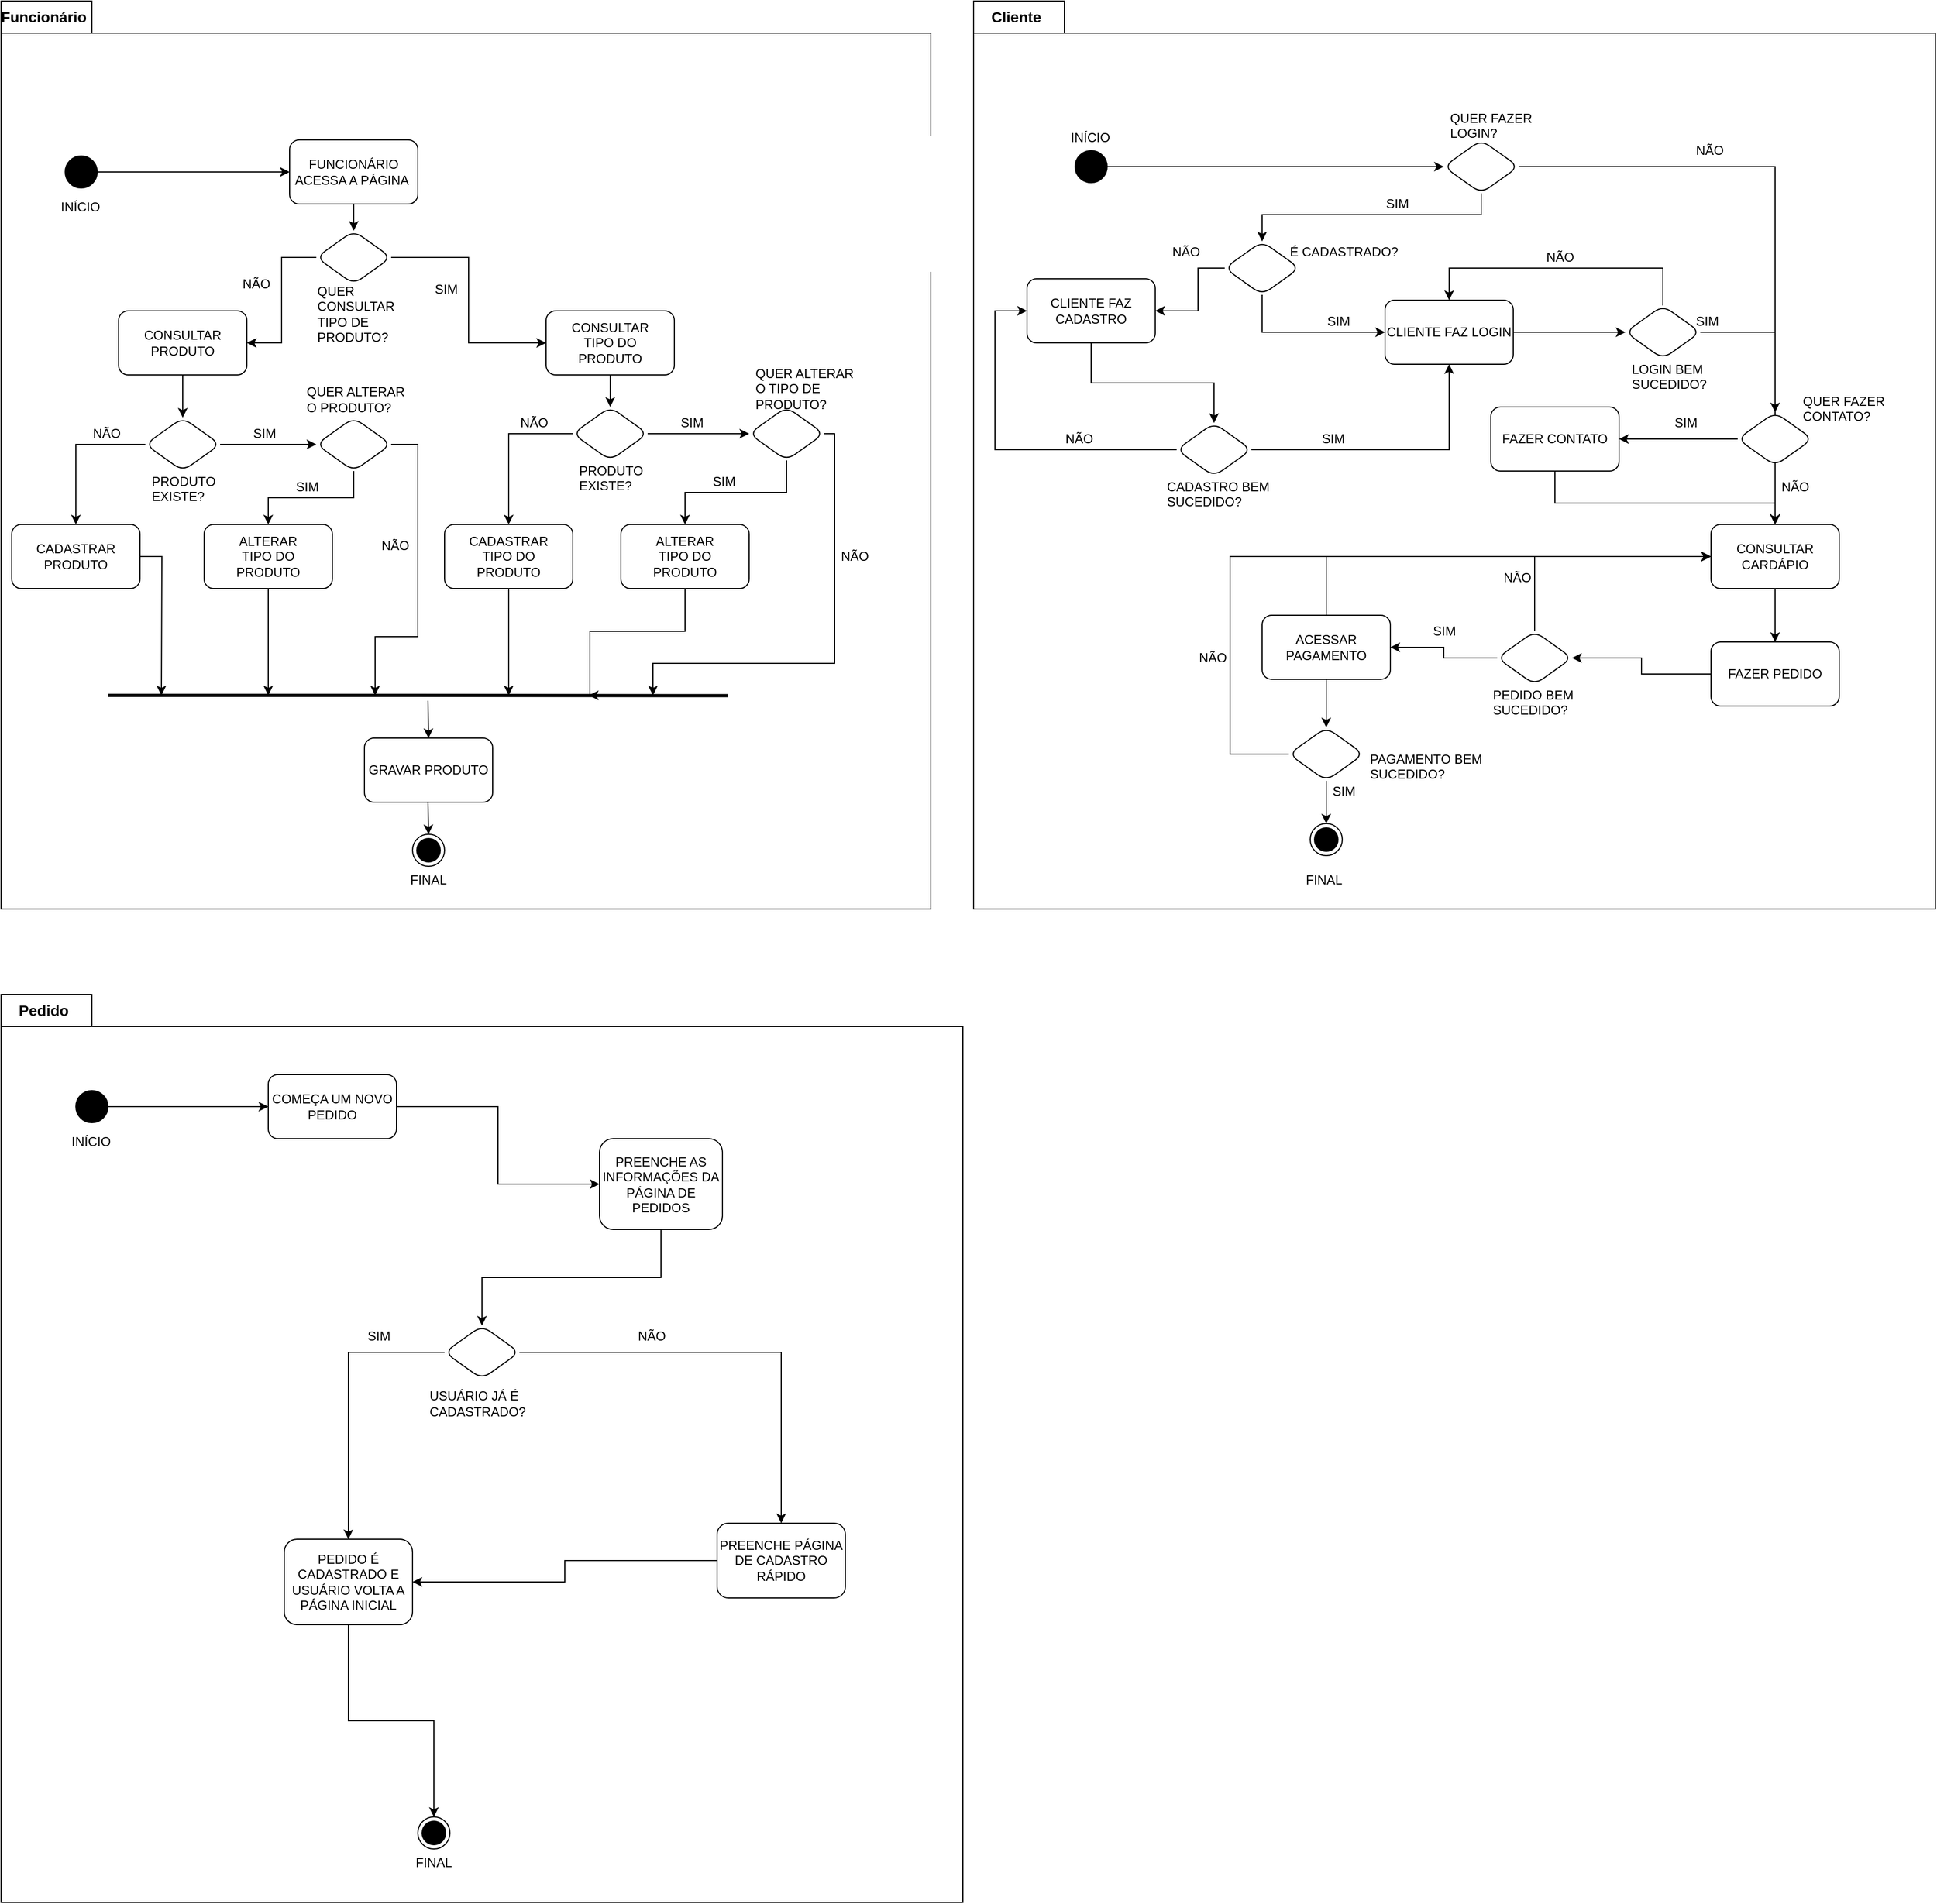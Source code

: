 <mxfile version="21.7.5" type="github">
  <diagram name="Página-1" id="VCBnbAxDG6qYa0xFtTjj">
    <mxGraphModel dx="2620" dy="1138" grid="1" gridSize="10" guides="1" tooltips="1" connect="1" arrows="1" fold="1" page="1" pageScale="1" pageWidth="827" pageHeight="1169" math="0" shadow="0">
      <root>
        <mxCell id="0" />
        <mxCell id="1" parent="0" />
        <mxCell id="nkVHdqA7vqXemqnChmF6-2" value="" style="shape=folder;fontStyle=1;tabWidth=80;tabHeight=30;tabPosition=left;html=1;boundedLbl=1;whiteSpace=wrap;" parent="1" vertex="1">
          <mxGeometry x="-820" y="10" width="870" height="850" as="geometry" />
        </mxCell>
        <mxCell id="clQKY3i6xso6ofaXY0z9-121" style="edgeStyle=orthogonalEdgeStyle;rounded=0;orthogonalLoop=1;jettySize=auto;html=1;entryX=0.5;entryY=0;entryDx=0;entryDy=0;" parent="1" source="nkVHdqA7vqXemqnChmF6-1" target="clQKY3i6xso6ofaXY0z9-76" edge="1">
          <mxGeometry relative="1" as="geometry" />
        </mxCell>
        <mxCell id="nkVHdqA7vqXemqnChmF6-1" value="FUNCIONÁRIO ACESSA A PÁGINA&amp;nbsp;" style="rounded=1;whiteSpace=wrap;html=1;" parent="1" vertex="1">
          <mxGeometry x="-550" y="140" width="120" height="60" as="geometry" />
        </mxCell>
        <mxCell id="clQKY3i6xso6ofaXY0z9-120" style="edgeStyle=orthogonalEdgeStyle;rounded=0;orthogonalLoop=1;jettySize=auto;html=1;entryX=0;entryY=0.5;entryDx=0;entryDy=0;" parent="1" source="nkVHdqA7vqXemqnChmF6-7" target="nkVHdqA7vqXemqnChmF6-1" edge="1">
          <mxGeometry relative="1" as="geometry" />
        </mxCell>
        <object label="" Início="" id="nkVHdqA7vqXemqnChmF6-7">
          <mxCell style="ellipse;fillColor=strokeColor;html=1;" parent="1" vertex="1">
            <mxGeometry x="-760" y="155" width="30" height="30" as="geometry" />
          </mxCell>
        </object>
        <mxCell id="clQKY3i6xso6ofaXY0z9-116" style="edgeStyle=orthogonalEdgeStyle;rounded=0;orthogonalLoop=1;jettySize=auto;html=1;entryX=0.5;entryY=0;entryDx=0;entryDy=0;" parent="1" source="nkVHdqA7vqXemqnChmF6-9" target="nkVHdqA7vqXemqnChmF6-14" edge="1">
          <mxGeometry relative="1" as="geometry" />
        </mxCell>
        <mxCell id="nkVHdqA7vqXemqnChmF6-9" value="CONSULTAR&lt;br&gt;PRODUTO" style="rounded=1;whiteSpace=wrap;html=1;" parent="1" vertex="1">
          <mxGeometry x="-710" y="300" width="120" height="60" as="geometry" />
        </mxCell>
        <mxCell id="clQKY3i6xso6ofaXY0z9-118" style="edgeStyle=orthogonalEdgeStyle;rounded=0;orthogonalLoop=1;jettySize=auto;html=1;entryX=0.5;entryY=0;entryDx=0;entryDy=0;" parent="1" source="nkVHdqA7vqXemqnChmF6-10" target="nkVHdqA7vqXemqnChmF6-33" edge="1">
          <mxGeometry relative="1" as="geometry" />
        </mxCell>
        <mxCell id="nkVHdqA7vqXemqnChmF6-10" value="CONSULTAR&lt;br&gt;TIPO DO&lt;br&gt;PRODUTO" style="rounded=1;whiteSpace=wrap;html=1;" parent="1" vertex="1">
          <mxGeometry x="-310" y="300" width="120" height="60" as="geometry" />
        </mxCell>
        <mxCell id="clQKY3i6xso6ofaXY0z9-114" style="edgeStyle=orthogonalEdgeStyle;rounded=0;orthogonalLoop=1;jettySize=auto;html=1;entryX=0.5;entryY=0;entryDx=0;entryDy=0;" parent="1" source="nkVHdqA7vqXemqnChmF6-14" target="nkVHdqA7vqXemqnChmF6-16" edge="1">
          <mxGeometry relative="1" as="geometry" />
        </mxCell>
        <mxCell id="clQKY3i6xso6ofaXY0z9-115" style="edgeStyle=orthogonalEdgeStyle;rounded=0;orthogonalLoop=1;jettySize=auto;html=1;entryX=0;entryY=0.5;entryDx=0;entryDy=0;" parent="1" source="nkVHdqA7vqXemqnChmF6-14" target="clQKY3i6xso6ofaXY0z9-98" edge="1">
          <mxGeometry relative="1" as="geometry" />
        </mxCell>
        <mxCell id="nkVHdqA7vqXemqnChmF6-14" value="" style="rhombus;whiteSpace=wrap;html=1;rounded=1;strokeColor=default;fontFamily=Helvetica;fontSize=12;fontColor=default;fillColor=default;" parent="1" vertex="1">
          <mxGeometry x="-685" y="400" width="70" height="50" as="geometry" />
        </mxCell>
        <mxCell id="clQKY3i6xso6ofaXY0z9-113" style="edgeStyle=orthogonalEdgeStyle;rounded=0;orthogonalLoop=1;jettySize=auto;html=1;" parent="1" source="nkVHdqA7vqXemqnChmF6-16" edge="1">
          <mxGeometry relative="1" as="geometry">
            <mxPoint x="-670" y="660" as="targetPoint" />
          </mxGeometry>
        </mxCell>
        <mxCell id="nkVHdqA7vqXemqnChmF6-16" value="CADASTRAR&lt;br&gt;PRODUTO" style="rounded=1;whiteSpace=wrap;html=1;" parent="1" vertex="1">
          <mxGeometry x="-810" y="500" width="120" height="60" as="geometry" />
        </mxCell>
        <mxCell id="nkVHdqA7vqXemqnChmF6-22" value="" style="endArrow=none;startArrow=none;endFill=0;startFill=0;endSize=8;html=1;verticalAlign=bottom;labelBackgroundColor=none;strokeWidth=3;rounded=0;fontFamily=Helvetica;fontSize=12;fontColor=default;entryX=0.782;entryY=0.765;entryDx=0;entryDy=0;entryPerimeter=0;" parent="1" target="nkVHdqA7vqXemqnChmF6-2" edge="1">
          <mxGeometry width="160" relative="1" as="geometry">
            <mxPoint x="-720" y="660" as="sourcePoint" />
            <mxPoint x="-310" y="660" as="targetPoint" />
            <Array as="points">
              <mxPoint x="-530.12" y="660" />
            </Array>
          </mxGeometry>
        </mxCell>
        <mxCell id="nkVHdqA7vqXemqnChmF6-25" value="INÍCIO" style="text;strokeColor=none;fillColor=none;align=left;verticalAlign=middle;spacingLeft=4;spacingRight=4;overflow=hidden;points=[[0,0.5],[1,0.5]];portConstraint=eastwest;rotatable=0;whiteSpace=wrap;html=1;fontSize=12;fontFamily=Helvetica;fontColor=default;" parent="1" vertex="1">
          <mxGeometry x="-770" y="190" width="50" height="25" as="geometry" />
        </mxCell>
        <mxCell id="nkVHdqA7vqXemqnChmF6-26" value="NÃO" style="text;strokeColor=none;fillColor=none;align=left;verticalAlign=middle;spacingLeft=4;spacingRight=4;overflow=hidden;points=[[0,0.5],[1,0.5]];portConstraint=eastwest;rotatable=0;whiteSpace=wrap;html=1;fontSize=12;fontFamily=Helvetica;fontColor=default;" parent="1" vertex="1">
          <mxGeometry x="-740" y="405" width="40" height="20" as="geometry" />
        </mxCell>
        <mxCell id="nkVHdqA7vqXemqnChmF6-29" value="SIM" style="text;strokeColor=none;fillColor=none;align=left;verticalAlign=middle;spacingLeft=4;spacingRight=4;overflow=hidden;points=[[0,0.5],[1,0.5]];portConstraint=eastwest;rotatable=0;whiteSpace=wrap;html=1;fontSize=12;fontFamily=Helvetica;fontColor=default;" parent="1" vertex="1">
          <mxGeometry x="-590" y="405" width="40" height="20" as="geometry" />
        </mxCell>
        <mxCell id="nkVHdqA7vqXemqnChmF6-30" value="PRODUTO EXISTE?" style="text;strokeColor=none;fillColor=none;align=left;verticalAlign=middle;spacingLeft=4;spacingRight=4;overflow=hidden;points=[[0,0.5],[1,0.5]];portConstraint=eastwest;rotatable=0;whiteSpace=wrap;html=1;fontSize=12;fontFamily=Helvetica;fontColor=default;" parent="1" vertex="1">
          <mxGeometry x="-685" y="450" width="80" height="30" as="geometry" />
        </mxCell>
        <mxCell id="clQKY3i6xso6ofaXY0z9-108" style="edgeStyle=orthogonalEdgeStyle;rounded=0;orthogonalLoop=1;jettySize=auto;html=1;exitX=0.5;exitY=1;exitDx=0;exitDy=0;" parent="1" source="nkVHdqA7vqXemqnChmF6-31" edge="1">
          <mxGeometry relative="1" as="geometry">
            <mxPoint x="-345" y="660" as="targetPoint" />
            <Array as="points">
              <mxPoint x="-345" y="660" />
            </Array>
          </mxGeometry>
        </mxCell>
        <mxCell id="nkVHdqA7vqXemqnChmF6-31" value="CADASTRAR&lt;br&gt;TIPO DO&lt;br&gt;PRODUTO" style="rounded=1;whiteSpace=wrap;html=1;" parent="1" vertex="1">
          <mxGeometry x="-405" y="500" width="120" height="60" as="geometry" />
        </mxCell>
        <mxCell id="clQKY3i6xso6ofaXY0z9-107" style="edgeStyle=orthogonalEdgeStyle;rounded=0;orthogonalLoop=1;jettySize=auto;html=1;" parent="1" source="nkVHdqA7vqXemqnChmF6-32" edge="1">
          <mxGeometry relative="1" as="geometry">
            <mxPoint x="-270" y="660" as="targetPoint" />
            <Array as="points">
              <mxPoint x="-180" y="600" />
              <mxPoint x="-269" y="600" />
            </Array>
          </mxGeometry>
        </mxCell>
        <mxCell id="nkVHdqA7vqXemqnChmF6-32" value="ALTERAR&lt;br&gt;TIPO DO&lt;br&gt;PRODUTO" style="rounded=1;whiteSpace=wrap;html=1;" parent="1" vertex="1">
          <mxGeometry x="-240" y="500" width="120" height="60" as="geometry" />
        </mxCell>
        <mxCell id="clQKY3i6xso6ofaXY0z9-109" style="edgeStyle=orthogonalEdgeStyle;rounded=0;orthogonalLoop=1;jettySize=auto;html=1;entryX=0.5;entryY=0;entryDx=0;entryDy=0;" parent="1" source="nkVHdqA7vqXemqnChmF6-33" target="nkVHdqA7vqXemqnChmF6-31" edge="1">
          <mxGeometry relative="1" as="geometry">
            <Array as="points">
              <mxPoint x="-345" y="415" />
            </Array>
          </mxGeometry>
        </mxCell>
        <mxCell id="clQKY3i6xso6ofaXY0z9-119" style="edgeStyle=orthogonalEdgeStyle;rounded=0;orthogonalLoop=1;jettySize=auto;html=1;entryX=0;entryY=0.5;entryDx=0;entryDy=0;" parent="1" source="nkVHdqA7vqXemqnChmF6-33" target="clQKY3i6xso6ofaXY0z9-83" edge="1">
          <mxGeometry relative="1" as="geometry" />
        </mxCell>
        <mxCell id="nkVHdqA7vqXemqnChmF6-33" value="" style="rhombus;whiteSpace=wrap;html=1;rounded=1;strokeColor=default;fontFamily=Helvetica;fontSize=12;fontColor=default;fillColor=default;" parent="1" vertex="1">
          <mxGeometry x="-285" y="390" width="70" height="50" as="geometry" />
        </mxCell>
        <mxCell id="nkVHdqA7vqXemqnChmF6-37" value="SIM" style="text;strokeColor=none;fillColor=none;align=left;verticalAlign=middle;spacingLeft=4;spacingRight=4;overflow=hidden;points=[[0,0.5],[1,0.5]];portConstraint=eastwest;rotatable=0;whiteSpace=wrap;html=1;fontSize=12;fontFamily=Helvetica;fontColor=default;" parent="1" vertex="1">
          <mxGeometry x="-190" y="395" width="40" height="20" as="geometry" />
        </mxCell>
        <mxCell id="nkVHdqA7vqXemqnChmF6-38" value="PRODUTO EXISTE?" style="text;strokeColor=none;fillColor=none;align=left;verticalAlign=middle;spacingLeft=4;spacingRight=4;overflow=hidden;points=[[0,0.5],[1,0.5]];portConstraint=eastwest;rotatable=0;whiteSpace=wrap;html=1;fontSize=12;fontFamily=Helvetica;fontColor=default;" parent="1" vertex="1">
          <mxGeometry x="-285" y="440" width="80" height="30" as="geometry" />
        </mxCell>
        <mxCell id="nkVHdqA7vqXemqnChmF6-39" value="NÃO" style="text;strokeColor=none;fillColor=none;align=left;verticalAlign=middle;spacingLeft=4;spacingRight=4;overflow=hidden;points=[[0,0.5],[1,0.5]];portConstraint=eastwest;rotatable=0;whiteSpace=wrap;html=1;fontSize=12;fontFamily=Helvetica;fontColor=default;" parent="1" vertex="1">
          <mxGeometry x="-340" y="395" width="40" height="20" as="geometry" />
        </mxCell>
        <mxCell id="nkVHdqA7vqXemqnChmF6-43" value="GRAVAR PRODUTO" style="rounded=1;whiteSpace=wrap;html=1;strokeColor=default;fontFamily=Helvetica;fontSize=12;fontColor=default;fillColor=default;" parent="1" vertex="1">
          <mxGeometry x="-480" y="700" width="120" height="60" as="geometry" />
        </mxCell>
        <mxCell id="nkVHdqA7vqXemqnChmF6-45" value="" style="ellipse;html=1;shape=endState;fillColor=strokeColor;rounded=1;strokeColor=default;fontFamily=Helvetica;fontSize=12;fontColor=default;" parent="1" vertex="1">
          <mxGeometry x="-435" y="790" width="30" height="30" as="geometry" />
        </mxCell>
        <mxCell id="nkVHdqA7vqXemqnChmF6-47" value="FINAL" style="text;strokeColor=none;fillColor=none;align=left;verticalAlign=middle;spacingLeft=4;spacingRight=4;overflow=hidden;points=[[0,0.5],[1,0.5]];portConstraint=eastwest;rotatable=0;whiteSpace=wrap;html=1;fontSize=12;fontFamily=Helvetica;fontColor=default;" parent="1" vertex="1">
          <mxGeometry x="-443" y="820" width="50" height="25" as="geometry" />
        </mxCell>
        <mxCell id="clQKY3i6xso6ofaXY0z9-1" value="" style="shape=folder;fontStyle=1;tabWidth=80;tabHeight=30;tabPosition=left;html=1;boundedLbl=1;whiteSpace=wrap;" parent="1" vertex="1">
          <mxGeometry x="90" y="10" width="900" height="850" as="geometry" />
        </mxCell>
        <mxCell id="clQKY3i6xso6ofaXY0z9-2" value="&lt;b&gt;&lt;font style=&quot;font-size: 14px;&quot;&gt;Funcionário&lt;/font&gt;&lt;/b&gt;" style="text;html=1;strokeColor=none;fillColor=none;align=center;verticalAlign=middle;whiteSpace=wrap;rounded=0;" parent="1" vertex="1">
          <mxGeometry x="-810" y="10" width="60" height="30" as="geometry" />
        </mxCell>
        <mxCell id="clQKY3i6xso6ofaXY0z9-3" value="&lt;b&gt;&lt;font style=&quot;font-size: 14px;&quot;&gt;Cliente&lt;/font&gt;&lt;/b&gt;" style="text;html=1;strokeColor=none;fillColor=none;align=center;verticalAlign=middle;whiteSpace=wrap;rounded=0;" parent="1" vertex="1">
          <mxGeometry x="100" y="10" width="60" height="30" as="geometry" />
        </mxCell>
        <mxCell id="clQKY3i6xso6ofaXY0z9-6" value="INÍCIO" style="text;strokeColor=none;fillColor=none;align=left;verticalAlign=middle;spacingLeft=4;spacingRight=4;overflow=hidden;points=[[0,0.5],[1,0.5]];portConstraint=eastwest;rotatable=0;whiteSpace=wrap;html=1;fontSize=12;fontFamily=Helvetica;fontColor=default;" parent="1" vertex="1">
          <mxGeometry x="175" y="125" width="50" height="25" as="geometry" />
        </mxCell>
        <mxCell id="clQKY3i6xso6ofaXY0z9-7" value="" style="ellipse;html=1;shape=endState;fillColor=strokeColor;rounded=1;strokeColor=default;fontFamily=Helvetica;fontSize=12;fontColor=default;" parent="1" vertex="1">
          <mxGeometry x="405" y="780" width="30" height="30" as="geometry" />
        </mxCell>
        <mxCell id="clQKY3i6xso6ofaXY0z9-8" value="FINAL" style="text;strokeColor=none;fillColor=none;align=left;verticalAlign=middle;spacingLeft=4;spacingRight=4;overflow=hidden;points=[[0,0.5],[1,0.5]];portConstraint=eastwest;rotatable=0;whiteSpace=wrap;html=1;fontSize=12;fontFamily=Helvetica;fontColor=default;" parent="1" vertex="1">
          <mxGeometry x="395" y="820" width="50" height="25" as="geometry" />
        </mxCell>
        <mxCell id="clQKY3i6xso6ofaXY0z9-105" style="edgeStyle=orthogonalEdgeStyle;rounded=0;orthogonalLoop=1;jettySize=auto;html=1;entryX=0;entryY=0.5;entryDx=0;entryDy=0;" parent="1" source="clQKY3i6xso6ofaXY0z9-9" target="clQKY3i6xso6ofaXY0z9-10" edge="1">
          <mxGeometry relative="1" as="geometry" />
        </mxCell>
        <mxCell id="clQKY3i6xso6ofaXY0z9-9" value="CLIENTE FAZ LOGIN" style="rounded=1;whiteSpace=wrap;html=1;" parent="1" vertex="1">
          <mxGeometry x="475" y="290" width="120" height="60" as="geometry" />
        </mxCell>
        <mxCell id="clQKY3i6xso6ofaXY0z9-104" style="edgeStyle=orthogonalEdgeStyle;rounded=0;orthogonalLoop=1;jettySize=auto;html=1;entryX=0.5;entryY=0;entryDx=0;entryDy=0;exitX=0.5;exitY=0;exitDx=0;exitDy=0;" parent="1" source="clQKY3i6xso6ofaXY0z9-10" target="clQKY3i6xso6ofaXY0z9-9" edge="1">
          <mxGeometry relative="1" as="geometry">
            <Array as="points">
              <mxPoint x="735" y="260" />
              <mxPoint x="535" y="260" />
            </Array>
          </mxGeometry>
        </mxCell>
        <mxCell id="clQKY3i6xso6ofaXY0z9-10" value="" style="rhombus;whiteSpace=wrap;html=1;rounded=1;strokeColor=default;fontFamily=Helvetica;fontSize=12;fontColor=default;fillColor=default;" parent="1" vertex="1">
          <mxGeometry x="700" y="295" width="70" height="50" as="geometry" />
        </mxCell>
        <mxCell id="clQKY3i6xso6ofaXY0z9-12" value="LOGIN BEM SUCEDIDO?" style="text;strokeColor=none;fillColor=none;align=left;verticalAlign=middle;spacingLeft=4;spacingRight=4;overflow=hidden;points=[[0,0.5],[1,0.5]];portConstraint=eastwest;rotatable=0;whiteSpace=wrap;html=1;fontSize=12;fontFamily=Helvetica;fontColor=default;" parent="1" vertex="1">
          <mxGeometry x="700" y="345" width="80" height="30" as="geometry" />
        </mxCell>
        <mxCell id="clQKY3i6xso6ofaXY0z9-14" value="NÃO" style="text;strokeColor=none;fillColor=none;align=left;verticalAlign=middle;spacingLeft=4;spacingRight=4;overflow=hidden;points=[[0,0.5],[1,0.5]];portConstraint=eastwest;rotatable=0;whiteSpace=wrap;html=1;fontSize=12;fontFamily=Helvetica;fontColor=default;" parent="1" vertex="1">
          <mxGeometry x="620" y="240" width="40" height="20" as="geometry" />
        </mxCell>
        <mxCell id="clQKY3i6xso6ofaXY0z9-15" value="" style="endArrow=open;startArrow=none;endFill=0;startFill=0;endSize=8;html=1;verticalAlign=bottom;labelBackgroundColor=none;strokeWidth=1;rounded=0;entryX=0.5;entryY=0;entryDx=0;entryDy=0;exitX=1;exitY=0.5;exitDx=0;exitDy=0;" parent="1" source="clQKY3i6xso6ofaXY0z9-10" target="clQKY3i6xso6ofaXY0z9-17" edge="1">
          <mxGeometry width="160" relative="1" as="geometry">
            <mxPoint x="490" y="165" as="sourcePoint" />
            <mxPoint x="550" y="170" as="targetPoint" />
            <Array as="points">
              <mxPoint x="840" y="320" />
            </Array>
          </mxGeometry>
        </mxCell>
        <mxCell id="clQKY3i6xso6ofaXY0z9-39" style="edgeStyle=orthogonalEdgeStyle;rounded=0;orthogonalLoop=1;jettySize=auto;html=1;" parent="1" source="clQKY3i6xso6ofaXY0z9-17" target="clQKY3i6xso6ofaXY0z9-18" edge="1">
          <mxGeometry relative="1" as="geometry" />
        </mxCell>
        <mxCell id="clQKY3i6xso6ofaXY0z9-17" value="CONSULTAR&lt;br&gt;CARDÁPIO" style="rounded=1;whiteSpace=wrap;html=1;" parent="1" vertex="1">
          <mxGeometry x="780" y="500" width="120" height="60" as="geometry" />
        </mxCell>
        <mxCell id="clQKY3i6xso6ofaXY0z9-40" style="edgeStyle=orthogonalEdgeStyle;rounded=0;orthogonalLoop=1;jettySize=auto;html=1;entryX=1;entryY=0.5;entryDx=0;entryDy=0;" parent="1" source="clQKY3i6xso6ofaXY0z9-18" target="clQKY3i6xso6ofaXY0z9-38" edge="1">
          <mxGeometry relative="1" as="geometry" />
        </mxCell>
        <mxCell id="clQKY3i6xso6ofaXY0z9-18" value="FAZER PEDIDO" style="rounded=1;whiteSpace=wrap;html=1;" parent="1" vertex="1">
          <mxGeometry x="780" y="610" width="120" height="60" as="geometry" />
        </mxCell>
        <mxCell id="clQKY3i6xso6ofaXY0z9-72" style="edgeStyle=orthogonalEdgeStyle;rounded=0;orthogonalLoop=1;jettySize=auto;html=1;entryX=0.5;entryY=0;entryDx=0;entryDy=0;" parent="1" source="clQKY3i6xso6ofaXY0z9-19" target="clQKY3i6xso6ofaXY0z9-17" edge="1">
          <mxGeometry relative="1" as="geometry">
            <Array as="points">
              <mxPoint x="634" y="480" />
              <mxPoint x="840" y="480" />
            </Array>
          </mxGeometry>
        </mxCell>
        <mxCell id="clQKY3i6xso6ofaXY0z9-19" value="FAZER CONTATO" style="rounded=1;whiteSpace=wrap;html=1;" parent="1" vertex="1">
          <mxGeometry x="574" y="390" width="120" height="60" as="geometry" />
        </mxCell>
        <mxCell id="clQKY3i6xso6ofaXY0z9-42" style="edgeStyle=orthogonalEdgeStyle;rounded=0;orthogonalLoop=1;jettySize=auto;html=1;" parent="1" source="clQKY3i6xso6ofaXY0z9-20" target="clQKY3i6xso6ofaXY0z9-37" edge="1">
          <mxGeometry relative="1" as="geometry" />
        </mxCell>
        <mxCell id="clQKY3i6xso6ofaXY0z9-49" style="edgeStyle=orthogonalEdgeStyle;rounded=0;orthogonalLoop=1;jettySize=auto;html=1;entryX=0;entryY=0.5;entryDx=0;entryDy=0;" parent="1" source="clQKY3i6xso6ofaXY0z9-20" target="clQKY3i6xso6ofaXY0z9-17" edge="1">
          <mxGeometry relative="1" as="geometry">
            <Array as="points">
              <mxPoint x="420" y="530" />
            </Array>
          </mxGeometry>
        </mxCell>
        <mxCell id="clQKY3i6xso6ofaXY0z9-20" value="ACESSAR PAGAMENTO" style="rounded=1;whiteSpace=wrap;html=1;" parent="1" vertex="1">
          <mxGeometry x="360" y="585" width="120" height="60" as="geometry" />
        </mxCell>
        <mxCell id="clQKY3i6xso6ofaXY0z9-67" style="edgeStyle=orthogonalEdgeStyle;rounded=0;orthogonalLoop=1;jettySize=auto;html=1;entryX=0.5;entryY=0;entryDx=0;entryDy=0;exitX=0.5;exitY=1;exitDx=0;exitDy=0;" parent="1" source="clQKY3i6xso6ofaXY0z9-21" target="clQKY3i6xso6ofaXY0z9-24" edge="1">
          <mxGeometry relative="1" as="geometry" />
        </mxCell>
        <mxCell id="clQKY3i6xso6ofaXY0z9-21" value="CLIENTE FAZ CADASTRO" style="rounded=1;whiteSpace=wrap;html=1;" parent="1" vertex="1">
          <mxGeometry x="140" y="270" width="120" height="60" as="geometry" />
        </mxCell>
        <mxCell id="clQKY3i6xso6ofaXY0z9-26" style="edgeStyle=orthogonalEdgeStyle;rounded=0;orthogonalLoop=1;jettySize=auto;html=1;entryX=0;entryY=0.5;entryDx=0;entryDy=0;exitX=0;exitY=0.5;exitDx=0;exitDy=0;" parent="1" source="clQKY3i6xso6ofaXY0z9-24" target="clQKY3i6xso6ofaXY0z9-21" edge="1">
          <mxGeometry relative="1" as="geometry">
            <Array as="points">
              <mxPoint x="110" y="430" />
              <mxPoint x="110" y="300" />
            </Array>
          </mxGeometry>
        </mxCell>
        <mxCell id="clQKY3i6xso6ofaXY0z9-28" style="edgeStyle=orthogonalEdgeStyle;rounded=0;orthogonalLoop=1;jettySize=auto;html=1;entryX=0.5;entryY=1;entryDx=0;entryDy=0;" parent="1" source="clQKY3i6xso6ofaXY0z9-24" target="clQKY3i6xso6ofaXY0z9-9" edge="1">
          <mxGeometry relative="1" as="geometry" />
        </mxCell>
        <mxCell id="clQKY3i6xso6ofaXY0z9-24" value="" style="rhombus;whiteSpace=wrap;html=1;rounded=1;strokeColor=default;fontFamily=Helvetica;fontSize=12;fontColor=default;fillColor=default;" parent="1" vertex="1">
          <mxGeometry x="280" y="405" width="70" height="50" as="geometry" />
        </mxCell>
        <mxCell id="clQKY3i6xso6ofaXY0z9-27" value="NÃO" style="text;strokeColor=none;fillColor=none;align=left;verticalAlign=middle;spacingLeft=4;spacingRight=4;overflow=hidden;points=[[0,0.5],[1,0.5]];portConstraint=eastwest;rotatable=0;whiteSpace=wrap;html=1;fontSize=12;fontFamily=Helvetica;fontColor=default;" parent="1" vertex="1">
          <mxGeometry x="170" y="410" width="40" height="20" as="geometry" />
        </mxCell>
        <mxCell id="clQKY3i6xso6ofaXY0z9-29" value="SIM" style="text;strokeColor=none;fillColor=none;align=left;verticalAlign=middle;spacingLeft=4;spacingRight=4;overflow=hidden;points=[[0,0.5],[1,0.5]];portConstraint=eastwest;rotatable=0;whiteSpace=wrap;html=1;fontSize=12;fontFamily=Helvetica;fontColor=default;" parent="1" vertex="1">
          <mxGeometry x="410" y="410" width="40" height="20" as="geometry" />
        </mxCell>
        <mxCell id="clQKY3i6xso6ofaXY0z9-33" style="edgeStyle=orthogonalEdgeStyle;rounded=0;orthogonalLoop=1;jettySize=auto;html=1;entryX=1;entryY=0.5;entryDx=0;entryDy=0;exitX=0;exitY=0.5;exitDx=0;exitDy=0;" parent="1" source="clQKY3i6xso6ofaXY0z9-30" target="clQKY3i6xso6ofaXY0z9-21" edge="1">
          <mxGeometry relative="1" as="geometry">
            <mxPoint x="800" y="470" as="targetPoint" />
            <Array as="points">
              <mxPoint x="300" y="260" />
              <mxPoint x="300" y="300" />
            </Array>
          </mxGeometry>
        </mxCell>
        <mxCell id="clQKY3i6xso6ofaXY0z9-35" style="edgeStyle=orthogonalEdgeStyle;rounded=0;orthogonalLoop=1;jettySize=auto;html=1;entryX=0;entryY=0.5;entryDx=0;entryDy=0;exitX=0.5;exitY=1;exitDx=0;exitDy=0;" parent="1" source="clQKY3i6xso6ofaXY0z9-30" target="clQKY3i6xso6ofaXY0z9-9" edge="1">
          <mxGeometry relative="1" as="geometry" />
        </mxCell>
        <mxCell id="clQKY3i6xso6ofaXY0z9-30" value="" style="rhombus;whiteSpace=wrap;html=1;rounded=1;strokeColor=default;fontFamily=Helvetica;fontSize=12;fontColor=default;fillColor=default;" parent="1" vertex="1">
          <mxGeometry x="325" y="235" width="70" height="50" as="geometry" />
        </mxCell>
        <mxCell id="clQKY3i6xso6ofaXY0z9-31" value="QUER FAZER LOGIN?" style="text;strokeColor=none;fillColor=none;align=left;verticalAlign=middle;spacingLeft=4;spacingRight=4;overflow=hidden;points=[[0,0.5],[1,0.5]];portConstraint=eastwest;rotatable=0;whiteSpace=wrap;html=1;fontSize=12;fontFamily=Helvetica;fontColor=default;" parent="1" vertex="1">
          <mxGeometry x="530" y="110" width="95" height="30" as="geometry" />
        </mxCell>
        <mxCell id="clQKY3i6xso6ofaXY0z9-16" value="SIM" style="text;strokeColor=none;fillColor=none;align=left;verticalAlign=middle;spacingLeft=4;spacingRight=4;overflow=hidden;points=[[0,0.5],[1,0.5]];portConstraint=eastwest;rotatable=0;whiteSpace=wrap;html=1;fontSize=12;fontFamily=Helvetica;fontColor=default;" parent="1" vertex="1">
          <mxGeometry x="760" y="300" width="40" height="20" as="geometry" />
        </mxCell>
        <mxCell id="clQKY3i6xso6ofaXY0z9-34" value="NÃO" style="text;strokeColor=none;fillColor=none;align=left;verticalAlign=middle;spacingLeft=4;spacingRight=4;overflow=hidden;points=[[0,0.5],[1,0.5]];portConstraint=eastwest;rotatable=0;whiteSpace=wrap;html=1;fontSize=12;fontFamily=Helvetica;fontColor=default;" parent="1" vertex="1">
          <mxGeometry x="760" y="140" width="40" height="20" as="geometry" />
        </mxCell>
        <mxCell id="clQKY3i6xso6ofaXY0z9-36" value="SIM" style="text;strokeColor=none;fillColor=none;align=left;verticalAlign=middle;spacingLeft=4;spacingRight=4;overflow=hidden;points=[[0,0.5],[1,0.5]];portConstraint=eastwest;rotatable=0;whiteSpace=wrap;html=1;fontSize=12;fontFamily=Helvetica;fontColor=default;" parent="1" vertex="1">
          <mxGeometry x="415" y="300" width="40" height="20" as="geometry" />
        </mxCell>
        <mxCell id="clQKY3i6xso6ofaXY0z9-43" style="edgeStyle=orthogonalEdgeStyle;rounded=0;orthogonalLoop=1;jettySize=auto;html=1;entryX=0.5;entryY=0;entryDx=0;entryDy=0;" parent="1" source="clQKY3i6xso6ofaXY0z9-37" target="clQKY3i6xso6ofaXY0z9-7" edge="1">
          <mxGeometry relative="1" as="geometry" />
        </mxCell>
        <mxCell id="clQKY3i6xso6ofaXY0z9-74" style="edgeStyle=orthogonalEdgeStyle;rounded=0;orthogonalLoop=1;jettySize=auto;html=1;entryX=0;entryY=0.5;entryDx=0;entryDy=0;" parent="1" source="clQKY3i6xso6ofaXY0z9-37" target="clQKY3i6xso6ofaXY0z9-17" edge="1">
          <mxGeometry relative="1" as="geometry">
            <mxPoint x="420" y="530" as="targetPoint" />
            <Array as="points">
              <mxPoint x="330" y="715" />
              <mxPoint x="330" y="530" />
            </Array>
          </mxGeometry>
        </mxCell>
        <mxCell id="clQKY3i6xso6ofaXY0z9-37" value="" style="rhombus;whiteSpace=wrap;html=1;rounded=1;strokeColor=default;fontFamily=Helvetica;fontSize=12;fontColor=default;fillColor=default;" parent="1" vertex="1">
          <mxGeometry x="385" y="690" width="70" height="50" as="geometry" />
        </mxCell>
        <mxCell id="clQKY3i6xso6ofaXY0z9-41" style="edgeStyle=orthogonalEdgeStyle;rounded=0;orthogonalLoop=1;jettySize=auto;html=1;entryX=1;entryY=0.5;entryDx=0;entryDy=0;" parent="1" source="clQKY3i6xso6ofaXY0z9-38" target="clQKY3i6xso6ofaXY0z9-20" edge="1">
          <mxGeometry relative="1" as="geometry">
            <Array as="points">
              <mxPoint x="530" y="625" />
              <mxPoint x="530" y="615" />
            </Array>
          </mxGeometry>
        </mxCell>
        <mxCell id="clQKY3i6xso6ofaXY0z9-46" style="edgeStyle=orthogonalEdgeStyle;rounded=0;orthogonalLoop=1;jettySize=auto;html=1;entryX=0;entryY=0.5;entryDx=0;entryDy=0;exitX=0.5;exitY=0;exitDx=0;exitDy=0;" parent="1" source="clQKY3i6xso6ofaXY0z9-38" target="clQKY3i6xso6ofaXY0z9-17" edge="1">
          <mxGeometry relative="1" as="geometry">
            <Array as="points">
              <mxPoint x="615" y="530" />
            </Array>
          </mxGeometry>
        </mxCell>
        <mxCell id="clQKY3i6xso6ofaXY0z9-38" value="" style="rhombus;whiteSpace=wrap;html=1;rounded=1;strokeColor=default;fontFamily=Helvetica;fontSize=12;fontColor=default;fillColor=default;" parent="1" vertex="1">
          <mxGeometry x="580" y="600" width="70" height="50" as="geometry" />
        </mxCell>
        <mxCell id="clQKY3i6xso6ofaXY0z9-44" value="SIM" style="text;strokeColor=none;fillColor=none;align=left;verticalAlign=middle;spacingLeft=4;spacingRight=4;overflow=hidden;points=[[0,0.5],[1,0.5]];portConstraint=eastwest;rotatable=0;whiteSpace=wrap;html=1;fontSize=12;fontFamily=Helvetica;fontColor=default;" parent="1" vertex="1">
          <mxGeometry x="514" y="590" width="40" height="20" as="geometry" />
        </mxCell>
        <mxCell id="clQKY3i6xso6ofaXY0z9-45" value="SIM" style="text;strokeColor=none;fillColor=none;align=left;verticalAlign=middle;spacingLeft=4;spacingRight=4;overflow=hidden;points=[[0,0.5],[1,0.5]];portConstraint=eastwest;rotatable=0;whiteSpace=wrap;html=1;fontSize=12;fontFamily=Helvetica;fontColor=default;" parent="1" vertex="1">
          <mxGeometry x="420" y="740" width="40" height="20" as="geometry" />
        </mxCell>
        <mxCell id="clQKY3i6xso6ofaXY0z9-48" value="NÃO" style="text;strokeColor=none;fillColor=none;align=left;verticalAlign=middle;spacingLeft=4;spacingRight=4;overflow=hidden;points=[[0,0.5],[1,0.5]];portConstraint=eastwest;rotatable=0;whiteSpace=wrap;html=1;fontSize=12;fontFamily=Helvetica;fontColor=default;" parent="1" vertex="1">
          <mxGeometry x="580" y="540" width="40" height="20" as="geometry" />
        </mxCell>
        <mxCell id="clQKY3i6xso6ofaXY0z9-51" style="edgeStyle=orthogonalEdgeStyle;rounded=0;orthogonalLoop=1;jettySize=auto;html=1;exitX=0;exitY=0.5;exitDx=0;exitDy=0;entryX=1;entryY=0.5;entryDx=0;entryDy=0;" parent="1" source="clQKY3i6xso6ofaXY0z9-56" target="clQKY3i6xso6ofaXY0z9-19" edge="1">
          <mxGeometry relative="1" as="geometry">
            <mxPoint x="840" y="400" as="sourcePoint" />
            <mxPoint x="700" y="425" as="targetPoint" />
            <Array as="points" />
          </mxGeometry>
        </mxCell>
        <mxCell id="clQKY3i6xso6ofaXY0z9-53" value="PEDIDO BEM SUCEDIDO?" style="text;strokeColor=none;fillColor=none;align=left;verticalAlign=middle;spacingLeft=4;spacingRight=4;overflow=hidden;points=[[0,0.5],[1,0.5]];portConstraint=eastwest;rotatable=0;whiteSpace=wrap;html=1;fontSize=12;fontFamily=Helvetica;fontColor=default;" parent="1" vertex="1">
          <mxGeometry x="570" y="650" width="90" height="30" as="geometry" />
        </mxCell>
        <mxCell id="clQKY3i6xso6ofaXY0z9-54" value="PAGAMENTO BEM SUCEDIDO?" style="text;strokeColor=none;fillColor=none;align=left;verticalAlign=middle;spacingLeft=4;spacingRight=4;overflow=hidden;points=[[0,0.5],[1,0.5]];portConstraint=eastwest;rotatable=0;whiteSpace=wrap;html=1;fontSize=12;fontFamily=Helvetica;fontColor=default;" parent="1" vertex="1">
          <mxGeometry x="455" y="710" width="115" height="30" as="geometry" />
        </mxCell>
        <mxCell id="clQKY3i6xso6ofaXY0z9-106" style="edgeStyle=orthogonalEdgeStyle;rounded=0;orthogonalLoop=1;jettySize=auto;html=1;entryX=0;entryY=0.5;entryDx=0;entryDy=0;" parent="1" source="clQKY3i6xso6ofaXY0z9-4" target="clQKY3i6xso6ofaXY0z9-57" edge="1">
          <mxGeometry relative="1" as="geometry" />
        </mxCell>
        <object label="" Início="" id="clQKY3i6xso6ofaXY0z9-4">
          <mxCell style="ellipse;fillColor=strokeColor;html=1;" parent="1" vertex="1">
            <mxGeometry x="185" y="150" width="30" height="30" as="geometry" />
          </mxCell>
        </object>
        <mxCell id="clQKY3i6xso6ofaXY0z9-63" style="edgeStyle=orthogonalEdgeStyle;rounded=0;orthogonalLoop=1;jettySize=auto;html=1;entryX=0.5;entryY=0;entryDx=0;entryDy=0;" parent="1" source="clQKY3i6xso6ofaXY0z9-56" target="clQKY3i6xso6ofaXY0z9-17" edge="1">
          <mxGeometry relative="1" as="geometry" />
        </mxCell>
        <mxCell id="clQKY3i6xso6ofaXY0z9-103" style="edgeStyle=orthogonalEdgeStyle;rounded=0;orthogonalLoop=1;jettySize=auto;html=1;entryX=0.5;entryY=0;entryDx=0;entryDy=0;" parent="1" source="clQKY3i6xso6ofaXY0z9-57" target="clQKY3i6xso6ofaXY0z9-30" edge="1">
          <mxGeometry relative="1" as="geometry">
            <Array as="points">
              <mxPoint x="565" y="210" />
              <mxPoint x="360" y="210" />
            </Array>
          </mxGeometry>
        </mxCell>
        <mxCell id="clQKY3i6xso6ofaXY0z9-57" value="" style="rhombus;whiteSpace=wrap;html=1;rounded=1;strokeColor=default;fontFamily=Helvetica;fontSize=12;fontColor=default;fillColor=default;" parent="1" vertex="1">
          <mxGeometry x="530" y="140" width="70" height="50" as="geometry" />
        </mxCell>
        <mxCell id="clQKY3i6xso6ofaXY0z9-61" value="SIM" style="text;strokeColor=none;fillColor=none;align=left;verticalAlign=middle;spacingLeft=4;spacingRight=4;overflow=hidden;points=[[0,0.5],[1,0.5]];portConstraint=eastwest;rotatable=0;whiteSpace=wrap;html=1;fontSize=12;fontFamily=Helvetica;fontColor=default;" parent="1" vertex="1">
          <mxGeometry x="470" y="190" width="40" height="20" as="geometry" />
        </mxCell>
        <mxCell id="clQKY3i6xso6ofaXY0z9-64" value="É CADASTRADO?" style="text;strokeColor=none;fillColor=none;align=left;verticalAlign=middle;spacingLeft=4;spacingRight=4;overflow=hidden;points=[[0,0.5],[1,0.5]];portConstraint=eastwest;rotatable=0;whiteSpace=wrap;html=1;fontSize=12;fontFamily=Helvetica;fontColor=default;" parent="1" vertex="1">
          <mxGeometry x="380" y="230" width="116" height="30" as="geometry" />
        </mxCell>
        <mxCell id="clQKY3i6xso6ofaXY0z9-65" value="NÃO" style="text;strokeColor=none;fillColor=none;align=left;verticalAlign=middle;spacingLeft=4;spacingRight=4;overflow=hidden;points=[[0,0.5],[1,0.5]];portConstraint=eastwest;rotatable=0;whiteSpace=wrap;html=1;fontSize=12;fontFamily=Helvetica;fontColor=default;" parent="1" vertex="1">
          <mxGeometry x="270" y="235" width="40" height="20" as="geometry" />
        </mxCell>
        <mxCell id="clQKY3i6xso6ofaXY0z9-66" value="CADASTRO BEM SUCEDIDO?" style="text;strokeColor=none;fillColor=none;align=left;verticalAlign=middle;spacingLeft=4;spacingRight=4;overflow=hidden;points=[[0,0.5],[1,0.5]];portConstraint=eastwest;rotatable=0;whiteSpace=wrap;html=1;fontSize=12;fontFamily=Helvetica;fontColor=default;" parent="1" vertex="1">
          <mxGeometry x="265" y="455" width="115" height="30" as="geometry" />
        </mxCell>
        <mxCell id="clQKY3i6xso6ofaXY0z9-68" value="" style="edgeStyle=orthogonalEdgeStyle;rounded=0;orthogonalLoop=1;jettySize=auto;html=1;entryX=0.5;entryY=0;entryDx=0;entryDy=0;" parent="1" source="clQKY3i6xso6ofaXY0z9-57" target="clQKY3i6xso6ofaXY0z9-56" edge="1">
          <mxGeometry relative="1" as="geometry">
            <mxPoint x="600" y="165" as="sourcePoint" />
            <mxPoint x="840" y="470" as="targetPoint" />
          </mxGeometry>
        </mxCell>
        <mxCell id="clQKY3i6xso6ofaXY0z9-56" value="" style="rhombus;whiteSpace=wrap;html=1;rounded=1;strokeColor=default;fontFamily=Helvetica;fontSize=12;fontColor=default;fillColor=default;" parent="1" vertex="1">
          <mxGeometry x="805" y="395" width="70" height="50" as="geometry" />
        </mxCell>
        <mxCell id="clQKY3i6xso6ofaXY0z9-69" value="QUER FAZER CONTATO?" style="text;strokeColor=none;fillColor=none;align=left;verticalAlign=middle;spacingLeft=4;spacingRight=4;overflow=hidden;points=[[0,0.5],[1,0.5]];portConstraint=eastwest;rotatable=0;whiteSpace=wrap;html=1;fontSize=12;fontFamily=Helvetica;fontColor=default;" parent="1" vertex="1">
          <mxGeometry x="860" y="375" width="95" height="30" as="geometry" />
        </mxCell>
        <mxCell id="clQKY3i6xso6ofaXY0z9-70" value="SIM" style="text;strokeColor=none;fillColor=none;align=left;verticalAlign=middle;spacingLeft=4;spacingRight=4;overflow=hidden;points=[[0,0.5],[1,0.5]];portConstraint=eastwest;rotatable=0;whiteSpace=wrap;html=1;fontSize=12;fontFamily=Helvetica;fontColor=default;" parent="1" vertex="1">
          <mxGeometry x="740" y="395" width="40" height="20" as="geometry" />
        </mxCell>
        <mxCell id="clQKY3i6xso6ofaXY0z9-73" value="NÃO" style="text;strokeColor=none;fillColor=none;align=left;verticalAlign=middle;spacingLeft=4;spacingRight=4;overflow=hidden;points=[[0,0.5],[1,0.5]];portConstraint=eastwest;rotatable=0;whiteSpace=wrap;html=1;fontSize=12;fontFamily=Helvetica;fontColor=default;" parent="1" vertex="1">
          <mxGeometry x="840" y="455" width="40" height="20" as="geometry" />
        </mxCell>
        <mxCell id="clQKY3i6xso6ofaXY0z9-75" value="NÃO" style="text;strokeColor=none;fillColor=none;align=left;verticalAlign=middle;spacingLeft=4;spacingRight=4;overflow=hidden;points=[[0,0.5],[1,0.5]];portConstraint=eastwest;rotatable=0;whiteSpace=wrap;html=1;fontSize=12;fontFamily=Helvetica;fontColor=default;" parent="1" vertex="1">
          <mxGeometry x="295" y="615" width="40" height="20" as="geometry" />
        </mxCell>
        <mxCell id="clQKY3i6xso6ofaXY0z9-78" style="edgeStyle=orthogonalEdgeStyle;rounded=0;orthogonalLoop=1;jettySize=auto;html=1;entryX=0;entryY=0.5;entryDx=0;entryDy=0;" parent="1" source="clQKY3i6xso6ofaXY0z9-76" target="nkVHdqA7vqXemqnChmF6-10" edge="1">
          <mxGeometry relative="1" as="geometry" />
        </mxCell>
        <mxCell id="clQKY3i6xso6ofaXY0z9-117" style="edgeStyle=orthogonalEdgeStyle;rounded=0;orthogonalLoop=1;jettySize=auto;html=1;entryX=1;entryY=0.5;entryDx=0;entryDy=0;" parent="1" source="clQKY3i6xso6ofaXY0z9-76" target="nkVHdqA7vqXemqnChmF6-9" edge="1">
          <mxGeometry relative="1" as="geometry" />
        </mxCell>
        <mxCell id="clQKY3i6xso6ofaXY0z9-76" value="" style="rhombus;whiteSpace=wrap;html=1;rounded=1;strokeColor=default;fontFamily=Helvetica;fontSize=12;fontColor=default;fillColor=default;" parent="1" vertex="1">
          <mxGeometry x="-525" y="225" width="70" height="50" as="geometry" />
        </mxCell>
        <mxCell id="clQKY3i6xso6ofaXY0z9-80" value="QUER CONSULTAR TIPO DE PRODUTO?" style="text;strokeColor=none;fillColor=none;align=left;verticalAlign=middle;spacingLeft=4;spacingRight=4;overflow=hidden;points=[[0,0.5],[1,0.5]];portConstraint=eastwest;rotatable=0;whiteSpace=wrap;html=1;fontSize=12;fontFamily=Helvetica;fontColor=default;" parent="1" vertex="1">
          <mxGeometry x="-530" y="270" width="90" height="65" as="geometry" />
        </mxCell>
        <mxCell id="clQKY3i6xso6ofaXY0z9-81" value="SIM" style="text;strokeColor=none;fillColor=none;align=left;verticalAlign=middle;spacingLeft=4;spacingRight=4;overflow=hidden;points=[[0,0.5],[1,0.5]];portConstraint=eastwest;rotatable=0;whiteSpace=wrap;html=1;fontSize=12;fontFamily=Helvetica;fontColor=default;" parent="1" vertex="1">
          <mxGeometry x="-420" y="270" width="40" height="20" as="geometry" />
        </mxCell>
        <mxCell id="clQKY3i6xso6ofaXY0z9-82" value="NÃO" style="text;strokeColor=none;fillColor=none;align=left;verticalAlign=middle;spacingLeft=4;spacingRight=4;overflow=hidden;points=[[0,0.5],[1,0.5]];portConstraint=eastwest;rotatable=0;whiteSpace=wrap;html=1;fontSize=12;fontFamily=Helvetica;fontColor=default;" parent="1" vertex="1">
          <mxGeometry x="-600" y="265" width="40" height="20" as="geometry" />
        </mxCell>
        <mxCell id="clQKY3i6xso6ofaXY0z9-85" style="edgeStyle=orthogonalEdgeStyle;rounded=0;orthogonalLoop=1;jettySize=auto;html=1;entryX=0.5;entryY=0;entryDx=0;entryDy=0;" parent="1" source="clQKY3i6xso6ofaXY0z9-83" target="nkVHdqA7vqXemqnChmF6-32" edge="1">
          <mxGeometry relative="1" as="geometry" />
        </mxCell>
        <mxCell id="clQKY3i6xso6ofaXY0z9-87" style="edgeStyle=orthogonalEdgeStyle;rounded=0;orthogonalLoop=1;jettySize=auto;html=1;exitX=1;exitY=0.5;exitDx=0;exitDy=0;" parent="1" source="clQKY3i6xso6ofaXY0z9-83" edge="1">
          <mxGeometry relative="1" as="geometry">
            <mxPoint x="-210" y="660" as="targetPoint" />
            <Array as="points">
              <mxPoint x="-40" y="415" />
              <mxPoint x="-40" y="630" />
              <mxPoint x="-210" y="630" />
            </Array>
          </mxGeometry>
        </mxCell>
        <mxCell id="clQKY3i6xso6ofaXY0z9-83" value="" style="rhombus;whiteSpace=wrap;html=1;rounded=1;strokeColor=default;fontFamily=Helvetica;fontSize=12;fontColor=default;fillColor=default;" parent="1" vertex="1">
          <mxGeometry x="-120" y="390" width="70" height="50" as="geometry" />
        </mxCell>
        <mxCell id="clQKY3i6xso6ofaXY0z9-84" value="QUER ALTERAR O TIPO DE PRODUTO?" style="text;strokeColor=none;fillColor=none;align=left;verticalAlign=middle;spacingLeft=4;spacingRight=4;overflow=hidden;points=[[0,0.5],[1,0.5]];portConstraint=eastwest;rotatable=0;whiteSpace=wrap;html=1;fontSize=12;fontFamily=Helvetica;fontColor=default;" parent="1" vertex="1">
          <mxGeometry x="-120" y="340" width="110" height="65" as="geometry" />
        </mxCell>
        <mxCell id="clQKY3i6xso6ofaXY0z9-86" value="SIM" style="text;strokeColor=none;fillColor=none;align=left;verticalAlign=middle;spacingLeft=4;spacingRight=4;overflow=hidden;points=[[0,0.5],[1,0.5]];portConstraint=eastwest;rotatable=0;whiteSpace=wrap;html=1;fontSize=12;fontFamily=Helvetica;fontColor=default;" parent="1" vertex="1">
          <mxGeometry x="-160" y="450" width="40" height="20" as="geometry" />
        </mxCell>
        <mxCell id="clQKY3i6xso6ofaXY0z9-88" value="NÃO" style="text;strokeColor=none;fillColor=none;align=left;verticalAlign=middle;spacingLeft=4;spacingRight=4;overflow=hidden;points=[[0,0.5],[1,0.5]];portConstraint=eastwest;rotatable=0;whiteSpace=wrap;html=1;fontSize=12;fontFamily=Helvetica;fontColor=default;" parent="1" vertex="1">
          <mxGeometry x="-40" y="520" width="40" height="20" as="geometry" />
        </mxCell>
        <mxCell id="clQKY3i6xso6ofaXY0z9-112" style="edgeStyle=orthogonalEdgeStyle;rounded=0;orthogonalLoop=1;jettySize=auto;html=1;" parent="1" source="clQKY3i6xso6ofaXY0z9-89" edge="1">
          <mxGeometry relative="1" as="geometry">
            <mxPoint x="-570" y="660" as="targetPoint" />
          </mxGeometry>
        </mxCell>
        <mxCell id="clQKY3i6xso6ofaXY0z9-89" value="ALTERAR&lt;br&gt;TIPO DO&lt;br&gt;PRODUTO" style="rounded=1;whiteSpace=wrap;html=1;" parent="1" vertex="1">
          <mxGeometry x="-630" y="500" width="120" height="60" as="geometry" />
        </mxCell>
        <mxCell id="clQKY3i6xso6ofaXY0z9-97" style="edgeStyle=orthogonalEdgeStyle;rounded=0;orthogonalLoop=1;jettySize=auto;html=1;exitX=1;exitY=0.5;exitDx=0;exitDy=0;" parent="1" source="clQKY3i6xso6ofaXY0z9-98" edge="1">
          <mxGeometry relative="1" as="geometry">
            <mxPoint x="-470" y="660" as="targetPoint" />
            <Array as="points">
              <mxPoint x="-430" y="425" />
              <mxPoint x="-430" y="605" />
              <mxPoint x="-470" y="605" />
            </Array>
            <mxPoint x="-440" y="390" as="sourcePoint" />
          </mxGeometry>
        </mxCell>
        <mxCell id="clQKY3i6xso6ofaXY0z9-102" style="edgeStyle=orthogonalEdgeStyle;rounded=0;orthogonalLoop=1;jettySize=auto;html=1;entryX=0.5;entryY=0;entryDx=0;entryDy=0;" parent="1" source="clQKY3i6xso6ofaXY0z9-98" target="clQKY3i6xso6ofaXY0z9-89" edge="1">
          <mxGeometry relative="1" as="geometry" />
        </mxCell>
        <mxCell id="clQKY3i6xso6ofaXY0z9-98" value="" style="rhombus;whiteSpace=wrap;html=1;rounded=1;strokeColor=default;fontFamily=Helvetica;fontSize=12;fontColor=default;fillColor=default;" parent="1" vertex="1">
          <mxGeometry x="-525" y="400" width="70" height="50" as="geometry" />
        </mxCell>
        <mxCell id="clQKY3i6xso6ofaXY0z9-99" value="SIM" style="text;strokeColor=none;fillColor=none;align=left;verticalAlign=middle;spacingLeft=4;spacingRight=4;overflow=hidden;points=[[0,0.5],[1,0.5]];portConstraint=eastwest;rotatable=0;whiteSpace=wrap;html=1;fontSize=12;fontFamily=Helvetica;fontColor=default;" parent="1" vertex="1">
          <mxGeometry x="-550" y="455" width="40" height="20" as="geometry" />
        </mxCell>
        <mxCell id="clQKY3i6xso6ofaXY0z9-100" value="NÃO" style="text;strokeColor=none;fillColor=none;align=left;verticalAlign=middle;spacingLeft=4;spacingRight=4;overflow=hidden;points=[[0,0.5],[1,0.5]];portConstraint=eastwest;rotatable=0;whiteSpace=wrap;html=1;fontSize=12;fontFamily=Helvetica;fontColor=default;" parent="1" vertex="1">
          <mxGeometry x="-470" y="510" width="40" height="20" as="geometry" />
        </mxCell>
        <mxCell id="clQKY3i6xso6ofaXY0z9-101" value="QUER ALTERAR O PRODUTO?" style="text;strokeColor=none;fillColor=none;align=left;verticalAlign=middle;spacingLeft=4;spacingRight=4;overflow=hidden;points=[[0,0.5],[1,0.5]];portConstraint=eastwest;rotatable=0;whiteSpace=wrap;html=1;fontSize=12;fontFamily=Helvetica;fontColor=default;" parent="1" vertex="1">
          <mxGeometry x="-540" y="350" width="110" height="65" as="geometry" />
        </mxCell>
        <mxCell id="clQKY3i6xso6ofaXY0z9-110" style="edgeStyle=orthogonalEdgeStyle;rounded=0;orthogonalLoop=1;jettySize=auto;html=1;exitX=0.5;exitY=1;exitDx=0;exitDy=0;entryX=0.5;entryY=0;entryDx=0;entryDy=0;" parent="1" target="nkVHdqA7vqXemqnChmF6-43" edge="1">
          <mxGeometry relative="1" as="geometry">
            <mxPoint x="-420.5" y="765" as="targetPoint" />
            <mxPoint x="-420.5" y="665" as="sourcePoint" />
            <Array as="points" />
          </mxGeometry>
        </mxCell>
        <mxCell id="clQKY3i6xso6ofaXY0z9-111" style="edgeStyle=orthogonalEdgeStyle;rounded=0;orthogonalLoop=1;jettySize=auto;html=1;exitX=0.5;exitY=1;exitDx=0;exitDy=0;entryX=0.5;entryY=0;entryDx=0;entryDy=0;" parent="1" target="nkVHdqA7vqXemqnChmF6-45" edge="1">
          <mxGeometry relative="1" as="geometry">
            <mxPoint x="-420" y="780" as="targetPoint" />
            <mxPoint x="-420.5" y="760" as="sourcePoint" />
            <Array as="points" />
          </mxGeometry>
        </mxCell>
        <mxCell id="3_DOvw3Ty_Qm4EHs4ZbO-1" value="" style="shape=folder;fontStyle=1;tabWidth=80;tabHeight=30;tabPosition=left;html=1;boundedLbl=1;whiteSpace=wrap;" vertex="1" parent="1">
          <mxGeometry x="-820" y="940" width="900" height="850" as="geometry" />
        </mxCell>
        <mxCell id="3_DOvw3Ty_Qm4EHs4ZbO-2" value="&lt;span style=&quot;font-size: 14px;&quot;&gt;&lt;b&gt;Pedido&lt;/b&gt;&lt;/span&gt;" style="text;html=1;strokeColor=none;fillColor=none;align=center;verticalAlign=middle;whiteSpace=wrap;rounded=0;" vertex="1" parent="1">
          <mxGeometry x="-810" y="940" width="60" height="30" as="geometry" />
        </mxCell>
        <mxCell id="3_DOvw3Ty_Qm4EHs4ZbO-3" style="edgeStyle=orthogonalEdgeStyle;rounded=0;orthogonalLoop=1;jettySize=auto;html=1;entryX=0;entryY=0.5;entryDx=0;entryDy=0;" edge="1" parent="1" source="3_DOvw3Ty_Qm4EHs4ZbO-4" target="3_DOvw3Ty_Qm4EHs4ZbO-8">
          <mxGeometry relative="1" as="geometry">
            <mxPoint x="-540" y="1045" as="targetPoint" />
          </mxGeometry>
        </mxCell>
        <object label="" Início="" id="3_DOvw3Ty_Qm4EHs4ZbO-4">
          <mxCell style="ellipse;fillColor=strokeColor;html=1;" vertex="1" parent="1">
            <mxGeometry x="-750" y="1030" width="30" height="30" as="geometry" />
          </mxCell>
        </object>
        <mxCell id="3_DOvw3Ty_Qm4EHs4ZbO-5" value="INÍCIO" style="text;strokeColor=none;fillColor=none;align=left;verticalAlign=middle;spacingLeft=4;spacingRight=4;overflow=hidden;points=[[0,0.5],[1,0.5]];portConstraint=eastwest;rotatable=0;whiteSpace=wrap;html=1;fontSize=12;fontFamily=Helvetica;fontColor=default;" vertex="1" parent="1">
          <mxGeometry x="-760" y="1065" width="50" height="25" as="geometry" />
        </mxCell>
        <mxCell id="3_DOvw3Ty_Qm4EHs4ZbO-6" value="" style="ellipse;html=1;shape=endState;fillColor=strokeColor;rounded=1;strokeColor=default;fontFamily=Helvetica;fontSize=12;fontColor=default;" vertex="1" parent="1">
          <mxGeometry x="-430" y="1710" width="30" height="30" as="geometry" />
        </mxCell>
        <mxCell id="3_DOvw3Ty_Qm4EHs4ZbO-7" value="FINAL" style="text;strokeColor=none;fillColor=none;align=left;verticalAlign=middle;spacingLeft=4;spacingRight=4;overflow=hidden;points=[[0,0.5],[1,0.5]];portConstraint=eastwest;rotatable=0;whiteSpace=wrap;html=1;fontSize=12;fontFamily=Helvetica;fontColor=default;" vertex="1" parent="1">
          <mxGeometry x="-438" y="1740" width="50" height="25" as="geometry" />
        </mxCell>
        <mxCell id="3_DOvw3Ty_Qm4EHs4ZbO-10" style="edgeStyle=orthogonalEdgeStyle;rounded=0;orthogonalLoop=1;jettySize=auto;html=1;exitX=1;exitY=0.5;exitDx=0;exitDy=0;entryX=0;entryY=0.5;entryDx=0;entryDy=0;" edge="1" parent="1" source="3_DOvw3Ty_Qm4EHs4ZbO-8" target="3_DOvw3Ty_Qm4EHs4ZbO-9">
          <mxGeometry relative="1" as="geometry" />
        </mxCell>
        <mxCell id="3_DOvw3Ty_Qm4EHs4ZbO-8" value="COMEÇA UM NOVO PEDIDO" style="rounded=1;whiteSpace=wrap;html=1;" vertex="1" parent="1">
          <mxGeometry x="-570" y="1015" width="120" height="60" as="geometry" />
        </mxCell>
        <mxCell id="3_DOvw3Ty_Qm4EHs4ZbO-13" style="edgeStyle=orthogonalEdgeStyle;rounded=0;orthogonalLoop=1;jettySize=auto;html=1;entryX=0.5;entryY=0;entryDx=0;entryDy=0;exitX=0.5;exitY=1;exitDx=0;exitDy=0;" edge="1" parent="1" source="3_DOvw3Ty_Qm4EHs4ZbO-9" target="3_DOvw3Ty_Qm4EHs4ZbO-12">
          <mxGeometry relative="1" as="geometry" />
        </mxCell>
        <mxCell id="3_DOvw3Ty_Qm4EHs4ZbO-9" value="PREENCHE AS INFORMAÇÕES DA PÁGINA DE PEDIDOS" style="rounded=1;whiteSpace=wrap;html=1;" vertex="1" parent="1">
          <mxGeometry x="-260" y="1075" width="115" height="85" as="geometry" />
        </mxCell>
        <mxCell id="3_DOvw3Ty_Qm4EHs4ZbO-17" style="edgeStyle=orthogonalEdgeStyle;rounded=0;orthogonalLoop=1;jettySize=auto;html=1;entryX=0.5;entryY=0;entryDx=0;entryDy=0;" edge="1" parent="1" source="3_DOvw3Ty_Qm4EHs4ZbO-12" target="3_DOvw3Ty_Qm4EHs4ZbO-16">
          <mxGeometry relative="1" as="geometry" />
        </mxCell>
        <mxCell id="3_DOvw3Ty_Qm4EHs4ZbO-18" style="edgeStyle=orthogonalEdgeStyle;rounded=0;orthogonalLoop=1;jettySize=auto;html=1;entryX=0.5;entryY=0;entryDx=0;entryDy=0;" edge="1" parent="1" source="3_DOvw3Ty_Qm4EHs4ZbO-12" target="3_DOvw3Ty_Qm4EHs4ZbO-15">
          <mxGeometry relative="1" as="geometry" />
        </mxCell>
        <mxCell id="3_DOvw3Ty_Qm4EHs4ZbO-12" value="" style="rhombus;whiteSpace=wrap;html=1;rounded=1;strokeColor=default;fontFamily=Helvetica;fontSize=12;fontColor=default;fillColor=default;" vertex="1" parent="1">
          <mxGeometry x="-405" y="1250" width="70" height="50" as="geometry" />
        </mxCell>
        <mxCell id="3_DOvw3Ty_Qm4EHs4ZbO-14" value="USUÁRIO JÁ É CADASTRADO?" style="text;strokeColor=none;fillColor=none;align=left;verticalAlign=middle;spacingLeft=4;spacingRight=4;overflow=hidden;points=[[0,0.5],[1,0.5]];portConstraint=eastwest;rotatable=0;whiteSpace=wrap;html=1;fontSize=12;fontFamily=Helvetica;fontColor=default;" vertex="1" parent="1">
          <mxGeometry x="-425" y="1290" width="110" height="65" as="geometry" />
        </mxCell>
        <mxCell id="3_DOvw3Ty_Qm4EHs4ZbO-23" style="edgeStyle=orthogonalEdgeStyle;rounded=0;orthogonalLoop=1;jettySize=auto;html=1;entryX=1;entryY=0.5;entryDx=0;entryDy=0;" edge="1" parent="1" source="3_DOvw3Ty_Qm4EHs4ZbO-15" target="3_DOvw3Ty_Qm4EHs4ZbO-16">
          <mxGeometry relative="1" as="geometry" />
        </mxCell>
        <mxCell id="3_DOvw3Ty_Qm4EHs4ZbO-15" value="PREENCHE PÁGINA DE CADASTRO RÁPIDO" style="rounded=1;whiteSpace=wrap;html=1;" vertex="1" parent="1">
          <mxGeometry x="-150" y="1435" width="120" height="70" as="geometry" />
        </mxCell>
        <mxCell id="3_DOvw3Ty_Qm4EHs4ZbO-21" style="edgeStyle=orthogonalEdgeStyle;rounded=0;orthogonalLoop=1;jettySize=auto;html=1;entryX=0.5;entryY=0;entryDx=0;entryDy=0;exitX=0.5;exitY=1;exitDx=0;exitDy=0;" edge="1" parent="1" source="3_DOvw3Ty_Qm4EHs4ZbO-16" target="3_DOvw3Ty_Qm4EHs4ZbO-6">
          <mxGeometry relative="1" as="geometry" />
        </mxCell>
        <mxCell id="3_DOvw3Ty_Qm4EHs4ZbO-16" value="PEDIDO É CADASTRADO E USUÁRIO VOLTA A PÁGINA INICIAL" style="rounded=1;whiteSpace=wrap;html=1;" vertex="1" parent="1">
          <mxGeometry x="-555" y="1450" width="120" height="80" as="geometry" />
        </mxCell>
        <mxCell id="3_DOvw3Ty_Qm4EHs4ZbO-19" value="SIM" style="text;strokeColor=none;fillColor=none;align=left;verticalAlign=middle;spacingLeft=4;spacingRight=4;overflow=hidden;points=[[0,0.5],[1,0.5]];portConstraint=eastwest;rotatable=0;whiteSpace=wrap;html=1;fontSize=12;fontFamily=Helvetica;fontColor=default;" vertex="1" parent="1">
          <mxGeometry x="-483" y="1250" width="40" height="20" as="geometry" />
        </mxCell>
        <mxCell id="3_DOvw3Ty_Qm4EHs4ZbO-20" value="NÃO" style="text;strokeColor=none;fillColor=none;align=left;verticalAlign=middle;spacingLeft=4;spacingRight=4;overflow=hidden;points=[[0,0.5],[1,0.5]];portConstraint=eastwest;rotatable=0;whiteSpace=wrap;html=1;fontSize=12;fontFamily=Helvetica;fontColor=default;" vertex="1" parent="1">
          <mxGeometry x="-230" y="1250" width="40" height="20" as="geometry" />
        </mxCell>
      </root>
    </mxGraphModel>
  </diagram>
</mxfile>
